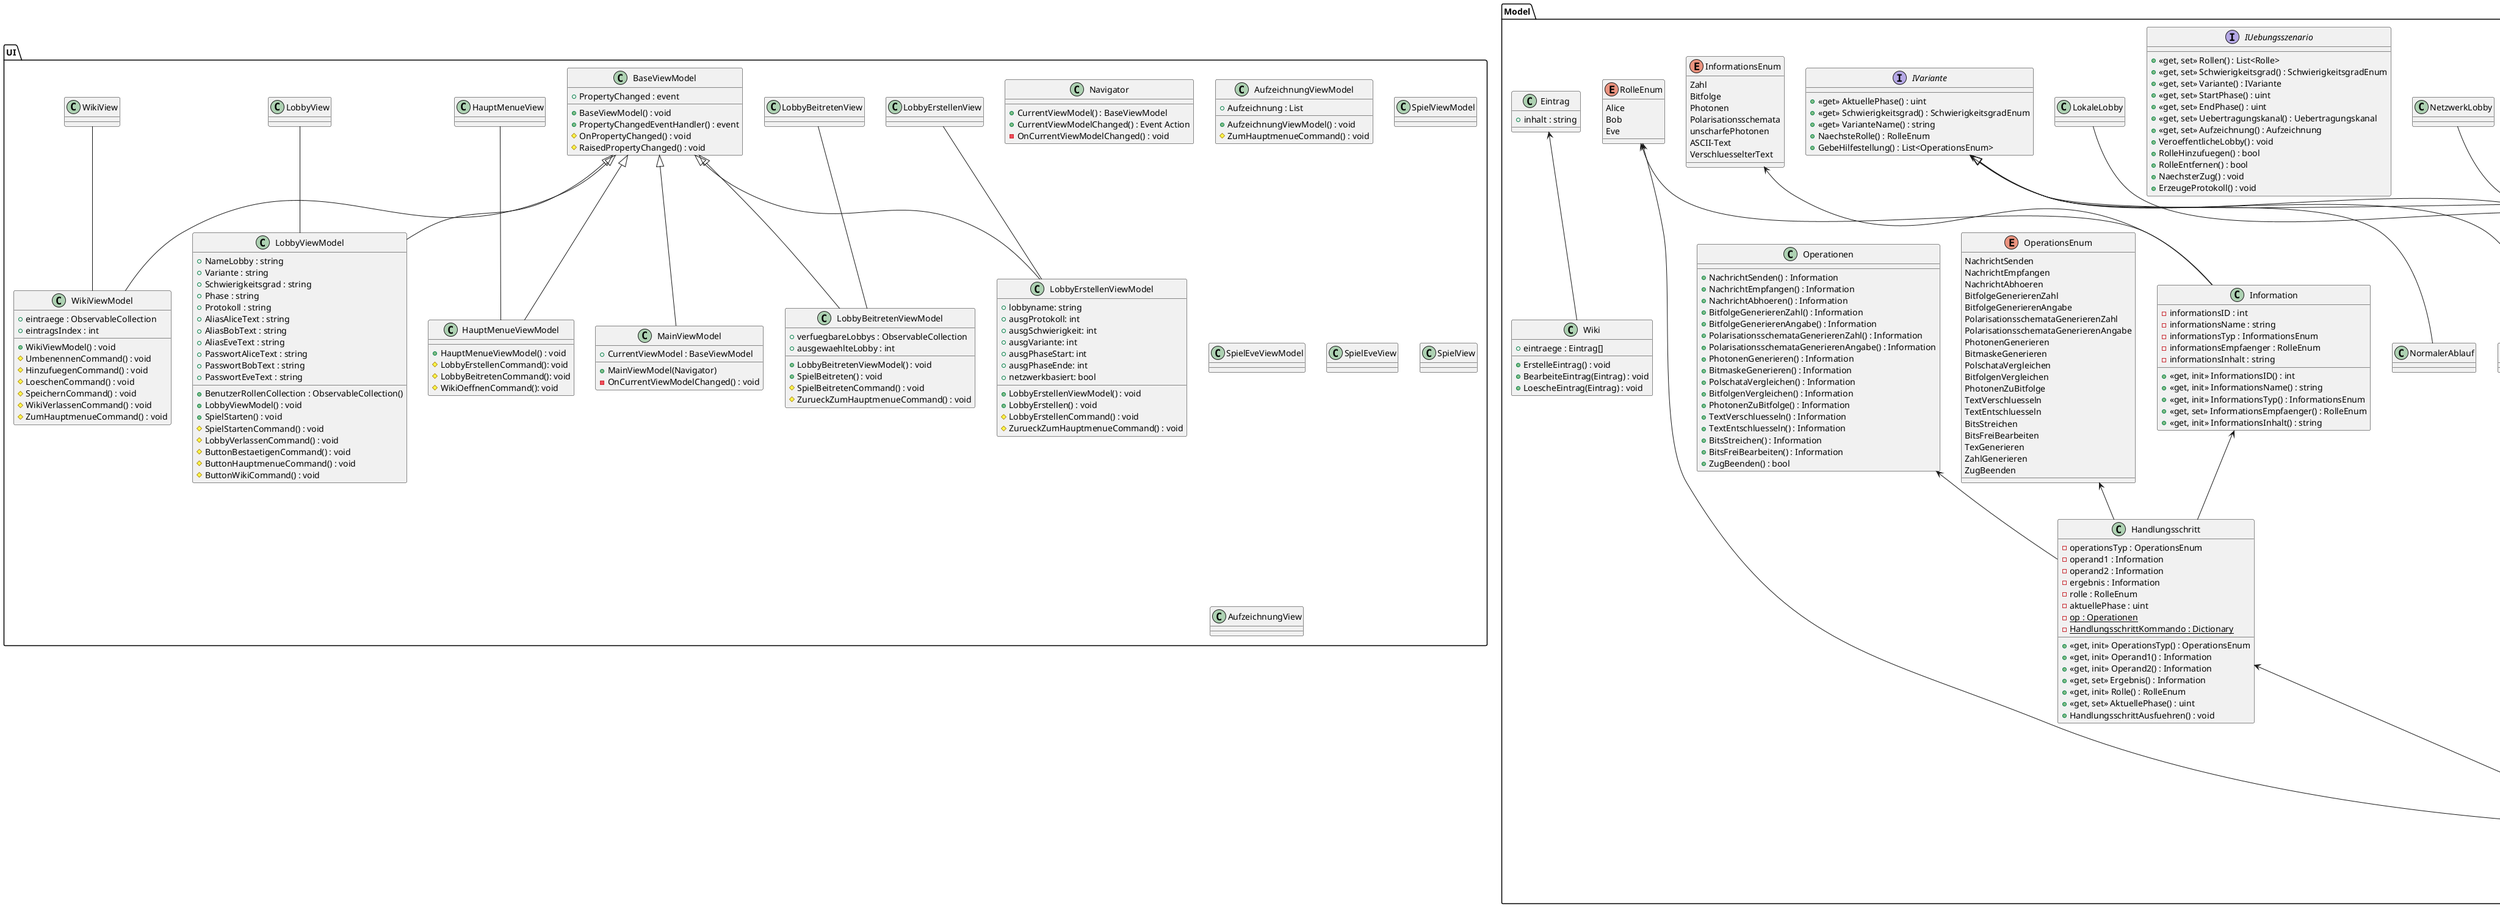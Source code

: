 @startuml name
package Model
{
	enum SchwierigkeitsgradEnum
	{
		Leicht
		Mittel
		Schwer
	}
	
	enum RolleEnum
	{
		Alice
		Bob
		Eve
	}

	enum InformationsEnum
	{
		Zahl
		Bitfolge
		Photonen
		Polarisationsschemata
		unscharfePhotonen
		ASCII-Text
		VerschluesselterText
	}

	enum OperationsEnum
	{
		NachrichtSenden
		NachrichtEmpfangen
		NachrichtAbhoeren
		BitfolgeGenerierenZahl
		BitfolgeGenerierenAngabe
		PolarisationsschemataGenerierenZahl
		PolarisationsschemataGenerierenAngabe
		PhotonenGenerieren
		BitmaskeGenerieren
		PolschataVergleichen
		BitfolgenVergleichen
		PhotonenZuBitfolge
		TextVerschluesseln
		TextEntschluesseln
		BitsStreichen
		BitsFreiBearbeiten
		TexGenerieren
		ZahlGenerieren
		ZugBeenden
	}

	interface IVariante
	{
		+ <<get>> AktuellePhase() : uint
		+ <<get>> Schwierigkeitsgrad() : SchwierigkeitsgradEnum
		+ <<get>> VarianteName() : string
		+ NaechsteRolle() : RolleEnum
		+ GebeHilfestellung() : List<OperationsEnum>
	}

	interface IUebungsszenario
	{
		+ <<get, set>> Rollen() : List<Rolle>
		+ <<get, set>> Schwierigkeitsgrad() : SchwierigkeitsgradEnum
		+ <<get, set>> Variante() : IVariante
		+ <<get, set>> StartPhase() : uint
		+ <<get, set>> EndPhase() : uint
		+ <<get, set>> Uebertragungskanal() : Uebertragungskanal
		+ <<get, set>> Aufzeichnung() : Aufzeichnung
		+ VeroeffentlicheLobby() : void
		+ RolleHinzufuegen() : bool
		+ RolleEntfernen() : bool
		+ NaechsterZug() : void
		+ ErzeugeProtokoll() : void
	}

	class Rolle
	{
		- rolle : RolleEnum
		- alias : string
		- passwort : string
		- informationsablage : List<Information>
		- informationszaehler : uint
		- zug : List<Handlungsschritt>
		+ BeginneZug() : bool
		+ BeendeZug() : List<Handlungsschritt>
		+ ErzeugeHandlungsschritt() : void
	}

	class Information
	{
		- informationsID : int
		- informationsName : string
		- informationsTyp : InformationsEnum
		- informationsEmpfaenger : RolleEnum
		- informationsInhalt : string
		+ <<get, init>> InformationsID() : int
		+ <<get, init>> InformationsName() : string
		+ <<get, init>> InformationsTyp() : InformationsEnum
		+ <<get, set>> InformationsEmpfaenger() : RolleEnum
		+ <<get, init>> InformationsInhalt() : string
	}

	class Handlungsschritt
	{
		- operationsTyp : OperationsEnum
		- operand1 : Information
		- operand2 : Information
		- ergebnis : Information
		- rolle : RolleEnum
		- aktuellePhase : uint
		- {static} op : Operationen
		- {static} HandlungsschrittKommando : Dictionary
		+ <<get, init>> OperationsTyp() : OperationsEnum
		+ <<get, init>> Operand1() : Information
		+ <<get, init>> Operand2() : Information
		+ <<get, set>> Ergebnis() : Information
		+ <<get, init>> Rolle() : RolleEnum
		+ <<get, set>> AktuellePhase() : uint
		+ HandlungsschrittAusfuehren() : void
	}
	
	class Operationen
	{
		+ NachrichtSenden() : Information
		+ NachrichtEmpfangen() : Information 
		+ NachrichtAbhoeren() : Information 
		+ BitfolgeGenerierenZahl() : Information 
		+ BitfolgeGenerierenAngabe() : Information 
		+ PolarisationsschemataGenerierenZahl() : Information 
		+ PolarisationsschemataGenerierenAngabe() : Information 
		+ PhotonenGenerieren() : Information 
		+ BitmaskeGenerieren() : Information 
		+ PolschataVergleichen() : Information 
		+ BitfolgenVergleichen() : Information 
		+ PhotonenZuBitfolge() : Information 
		+ TextVerschluesseln() : Information 
		+ TextEntschluesseln() : Information 
		+ BitsStreichen() : Information 
		+ BitsFreiBearbeiten() : Information 
		+ ZugBeenden() : bool 
	}

	class Uebertragungskanal
	{
		- photonenKanal : List<Information>
		- bitKanal : List<Information>
		+ SpeicherNachrichtAb() : void
		+ LeseKanalAus() : List<Information>
		+ LoescheNachricht() : void
	}

	class Aufzeichnung
	{
		- handlungsschritte : List<Handlungsschritt>
		+ HaengeHandlungsschrittAn() : void
		+ RueckgabeHandlungsschritte() : List<Handlungsschritt>
	}

	class NormalerAblauf
	{
	}

	class ManInTheMiddle
	{
	}

	class Abhoeren
	{
	}

	class LokaleLobby
	{
	}

	class NetzwerkLobby
	{
	}

	class Wiki
	{
		+ eintraege : Eintrag[]
		+ ErstelleEintrag() : void
		+ BearbeiteEintrag(Eintrag) : void
		+ LoescheEintrag(Eintrag) : void
	}

	class Eintrag
	{
		+ inhalt : string
	}
}

/'Model-Beziehungen: Definition der Beziehungen der Komponenten im Model'/
 IVariante <|-- NormalerAblauf
 IVariante <|-- ManInTheMiddle
 IVariante <|-- Abhoeren
 IVariante <-- Uebungsszenario
 
 ILobby<|-- LokaleLobby
 ILobby<|-- NetzwerkLobby
 
 Rolle <-- ILobby
 Rolle <-- Uebungsszenario
 
 Eintrag <-- Wiki

 InformationsEnum <-- Information
 
 Information <-- Handlungsschritt
 
 OperationsEnum <-- Handlungsschritt
 
 Handlungsschritt <-- Rolle

 Uebungsszenario <-- ILobby
 
 Uebertragungskanal <-- Uebungsszenario
 
 SchwierigkeitsgradEnum <-- Uebungsszenario
 
 Aufzeichnung <-- Uebungsszenario
 
 RolleEnum <-- Rolle
 RolleEnum <-- Information
 
 Operationen <-- Handlungsschritt

/'UI-Package: Beinhaltet alle Komponenten des UI'/
package UI
{
	

	class MainViewModel
	{
		+ MainViewModel(Navigator)
		+ CurrentViewModel : BaseViewModel
		- OnCurrentViewModelChanged() : void
	}

	class Navigator
	{
		+ CurrentViewModel() : BaseViewModel
		+ CurrentViewModelChanged() : Event Action
		- OnCurrentViewModelChanged() : void
	}

	class LobbyErstellenViewModel
	{
		 + lobbyname: string 
		 + ausgProtokoll: int 
		 + ausgSchwierigkeit: int 
		 + ausgVariante: int 
		 + ausgPhaseStart: int 
		 + ausgPhaseEnde: int 
		 + netzwerkbasiert: bool 
		 + LobbyErstellenViewModel() : void
		 + LobbyErstellen() : void
		 # LobbyErstellenCommand() : void
		 # ZurueckZumHauptmenueCommand() : void
	}
	
	class LobbyBeitretenViewModel
	{
		 + verfuegbareLobbys : ObservableCollection 
		 + ausgewaehlteLobby : int 
		 + LobbyBeitretenViewModel() : void 
		 + SpielBeitreten() : void 
		 # SpielBeitretenCommand() : void 
		 # ZurueckZumHauptmenueCommand() : void 
	}
	
	class HauptMenueViewModel
	{
		 + HauptMenueViewModel() : void
		 # LobbyErstellenCommand(): void
		 # LobbyBeitretenCommand(): void
		 # WikiOeffnenCommand(): void
	}
	
	class LobbyViewModel
	{
		 + NameLobby : string
		 + Variante : string
		 + Schwierigkeitsgrad : string
		 + Phase : string
		 + Protokoll : string
		 + AliasAliceText : string
		 + AliasBobText : string
		 + AliasEveText : string
		 + PasswortAliceText : string
		 + PasswortBobText : string
		 + PasswortEveText : string
		 + BenutzerRollenCollection : ObservableCollection()
		 + LobbyViewModel() : void
		 + SpielStarten() : void
		 # SpielStartenCommand() : void
		 # LobbyVerlassenCommand() : void
		 # ButtonBestaetigenCommand() : void
		 # ButtonHauptmenueCommand() : void
		 # ButtonWikiCommand() : void
	}
	
	class WikiViewModel
	{
		 + eintraege : ObservableCollection
		 + eintragsIndex : int
		 + WikiViewModel() : void
		 # UmbenennenCommand() : void
		 # HinzufuegenCommand() : void
		 # LoeschenCommand() : void
		 # SpeichernCommand() : void
		 # WikiVerlassenCommand() : void
		 # ZumHauptmenueCommand() : void
	}
	
	class BaseViewModel
	{
		 + PropertyChanged : event
		 + BaseViewModel() : void
		 + PropertyChangedEventHandler() : event
		 # OnPropertyChanged() : void
		 # RaisedPropertyChanged() : void
	}

	class AufzeichnungViewModel
	{
		+ Aufzeichnung : List
		+ AufzeichnungViewModel() : void
		# ZumHauptmenueCommand() : void
	}

	class SpielViewModel
	{
	}

	class SpielEveViewModel
	{
	}

	class SpielEveView
	{
	}

	class SpielView
	{
	}

	class AufzeichnungView
	{
	}

	class LobbyErstellenView
	{
	}
	
	class LobbyBeitretenView
	{
	}
	
	class HauptMenueView
	{
	}
	
	class LobbyView
	{
	}
	
	class WikiView
	{
	}
}

/'UI-Beziehungen: Definition der Beziehungen der Komponenten im UI'/
BaseViewModel <|-- LobbyBeitretenViewModel
BaseViewModel <|-- LobbyViewModel
BaseViewModel <|-- WikiViewModel
BaseViewModel <|-- HauptMenueViewModel
BaseViewModel <|-- LobbyErstellenViewModel
BaseViewModel <|-- MainViewModel
LobbyErstellenView -- LobbyErstellenViewModel
LobbyBeitretenView -- LobbyBeitretenViewModel
HauptMenueView -- HauptMenueViewModel
LobbyView -- LobbyViewModel
WikiView -- WikiViewModel


 
@enduml